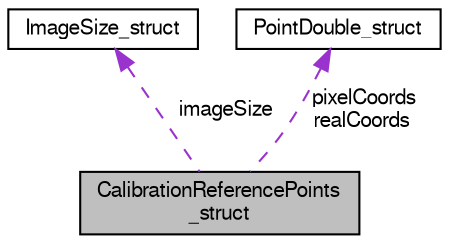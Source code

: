 digraph "CalibrationReferencePoints_struct"
{
  bgcolor="transparent";
  edge [fontname="FreeSans",fontsize="10",labelfontname="FreeSans",labelfontsize="10"];
  node [fontname="FreeSans",fontsize="10",shape=record];
  Node1 [label="CalibrationReferencePoints\l_struct",height=0.2,width=0.4,color="black", fillcolor="grey75", style="filled" fontcolor="black"];
  Node2 -> Node1 [dir="back",color="darkorchid3",fontsize="10",style="dashed",label=" imageSize" ,fontname="FreeSans"];
  Node2 [label="ImageSize_struct",height=0.2,width=0.4,color="black",URL="$struct_image_size__struct.html"];
  Node3 -> Node1 [dir="back",color="darkorchid3",fontsize="10",style="dashed",label=" pixelCoords\nrealCoords" ,fontname="FreeSans"];
  Node3 [label="PointDouble_struct",height=0.2,width=0.4,color="black",URL="$struct_point_double__struct.html"];
}
